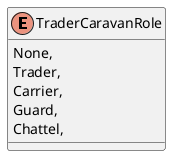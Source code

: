@startuml
enum TraderCaravanRole {
    None,
    Trader,
    Carrier,
    Guard,
    Chattel,
}
@enduml
